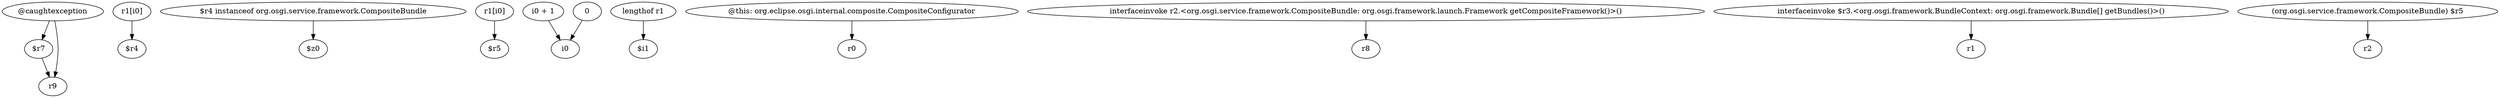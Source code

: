 digraph g {
0[label="$r7"]
1[label="r9"]
0->1[label=""]
2[label="r1[i0]"]
3[label="$r4"]
2->3[label=""]
4[label="$r4 instanceof org.osgi.service.framework.CompositeBundle"]
5[label="$z0"]
4->5[label=""]
6[label="r1[i0]"]
7[label="$r5"]
6->7[label=""]
8[label="i0 + 1"]
9[label="i0"]
8->9[label=""]
10[label="lengthof r1"]
11[label="$i1"]
10->11[label=""]
12[label="@this: org.eclipse.osgi.internal.composite.CompositeConfigurator"]
13[label="r0"]
12->13[label=""]
14[label="@caughtexception"]
14->1[label=""]
15[label="0"]
15->9[label=""]
16[label="interfaceinvoke r2.<org.osgi.service.framework.CompositeBundle: org.osgi.framework.launch.Framework getCompositeFramework()>()"]
17[label="r8"]
16->17[label=""]
18[label="interfaceinvoke $r3.<org.osgi.framework.BundleContext: org.osgi.framework.Bundle[] getBundles()>()"]
19[label="r1"]
18->19[label=""]
14->0[label=""]
20[label="(org.osgi.service.framework.CompositeBundle) $r5"]
21[label="r2"]
20->21[label=""]
}